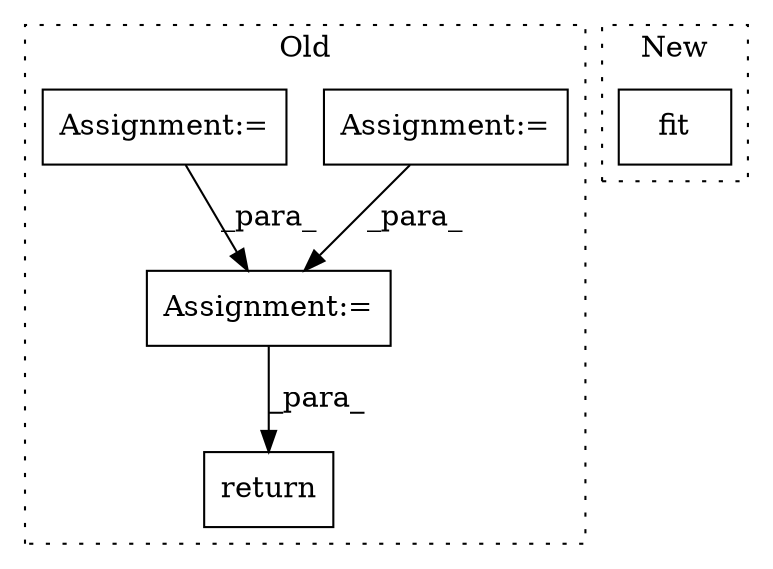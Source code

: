 digraph G {
subgraph cluster0 {
1 [label="return" a="41" s="735" l="7" shape="box"];
3 [label="Assignment:=" a="7" s="459" l="1" shape="box"];
4 [label="Assignment:=" a="7" s="431" l="7" shape="box"];
5 [label="Assignment:=" a="7" s="560" l="1" shape="box"];
label = "Old";
style="dotted";
}
subgraph cluster1 {
2 [label="fit" a="32" s="284,326" l="4,1" shape="box"];
label = "New";
style="dotted";
}
3 -> 5 [label="_para_"];
4 -> 5 [label="_para_"];
5 -> 1 [label="_para_"];
}